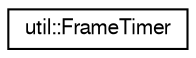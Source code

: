 digraph "Graphical Class Hierarchy"
{
  edge [fontname="FreeSans",fontsize="10",labelfontname="FreeSans",labelfontsize="10"];
  node [fontname="FreeSans",fontsize="10",shape=record];
  rankdir="LR";
  Node0 [label="util::FrameTimer",height=0.2,width=0.4,color="black", fillcolor="white", style="filled",URL="$classutil_1_1_frame_timer.html",tooltip="A timer class for frame-based applications. "];
}
